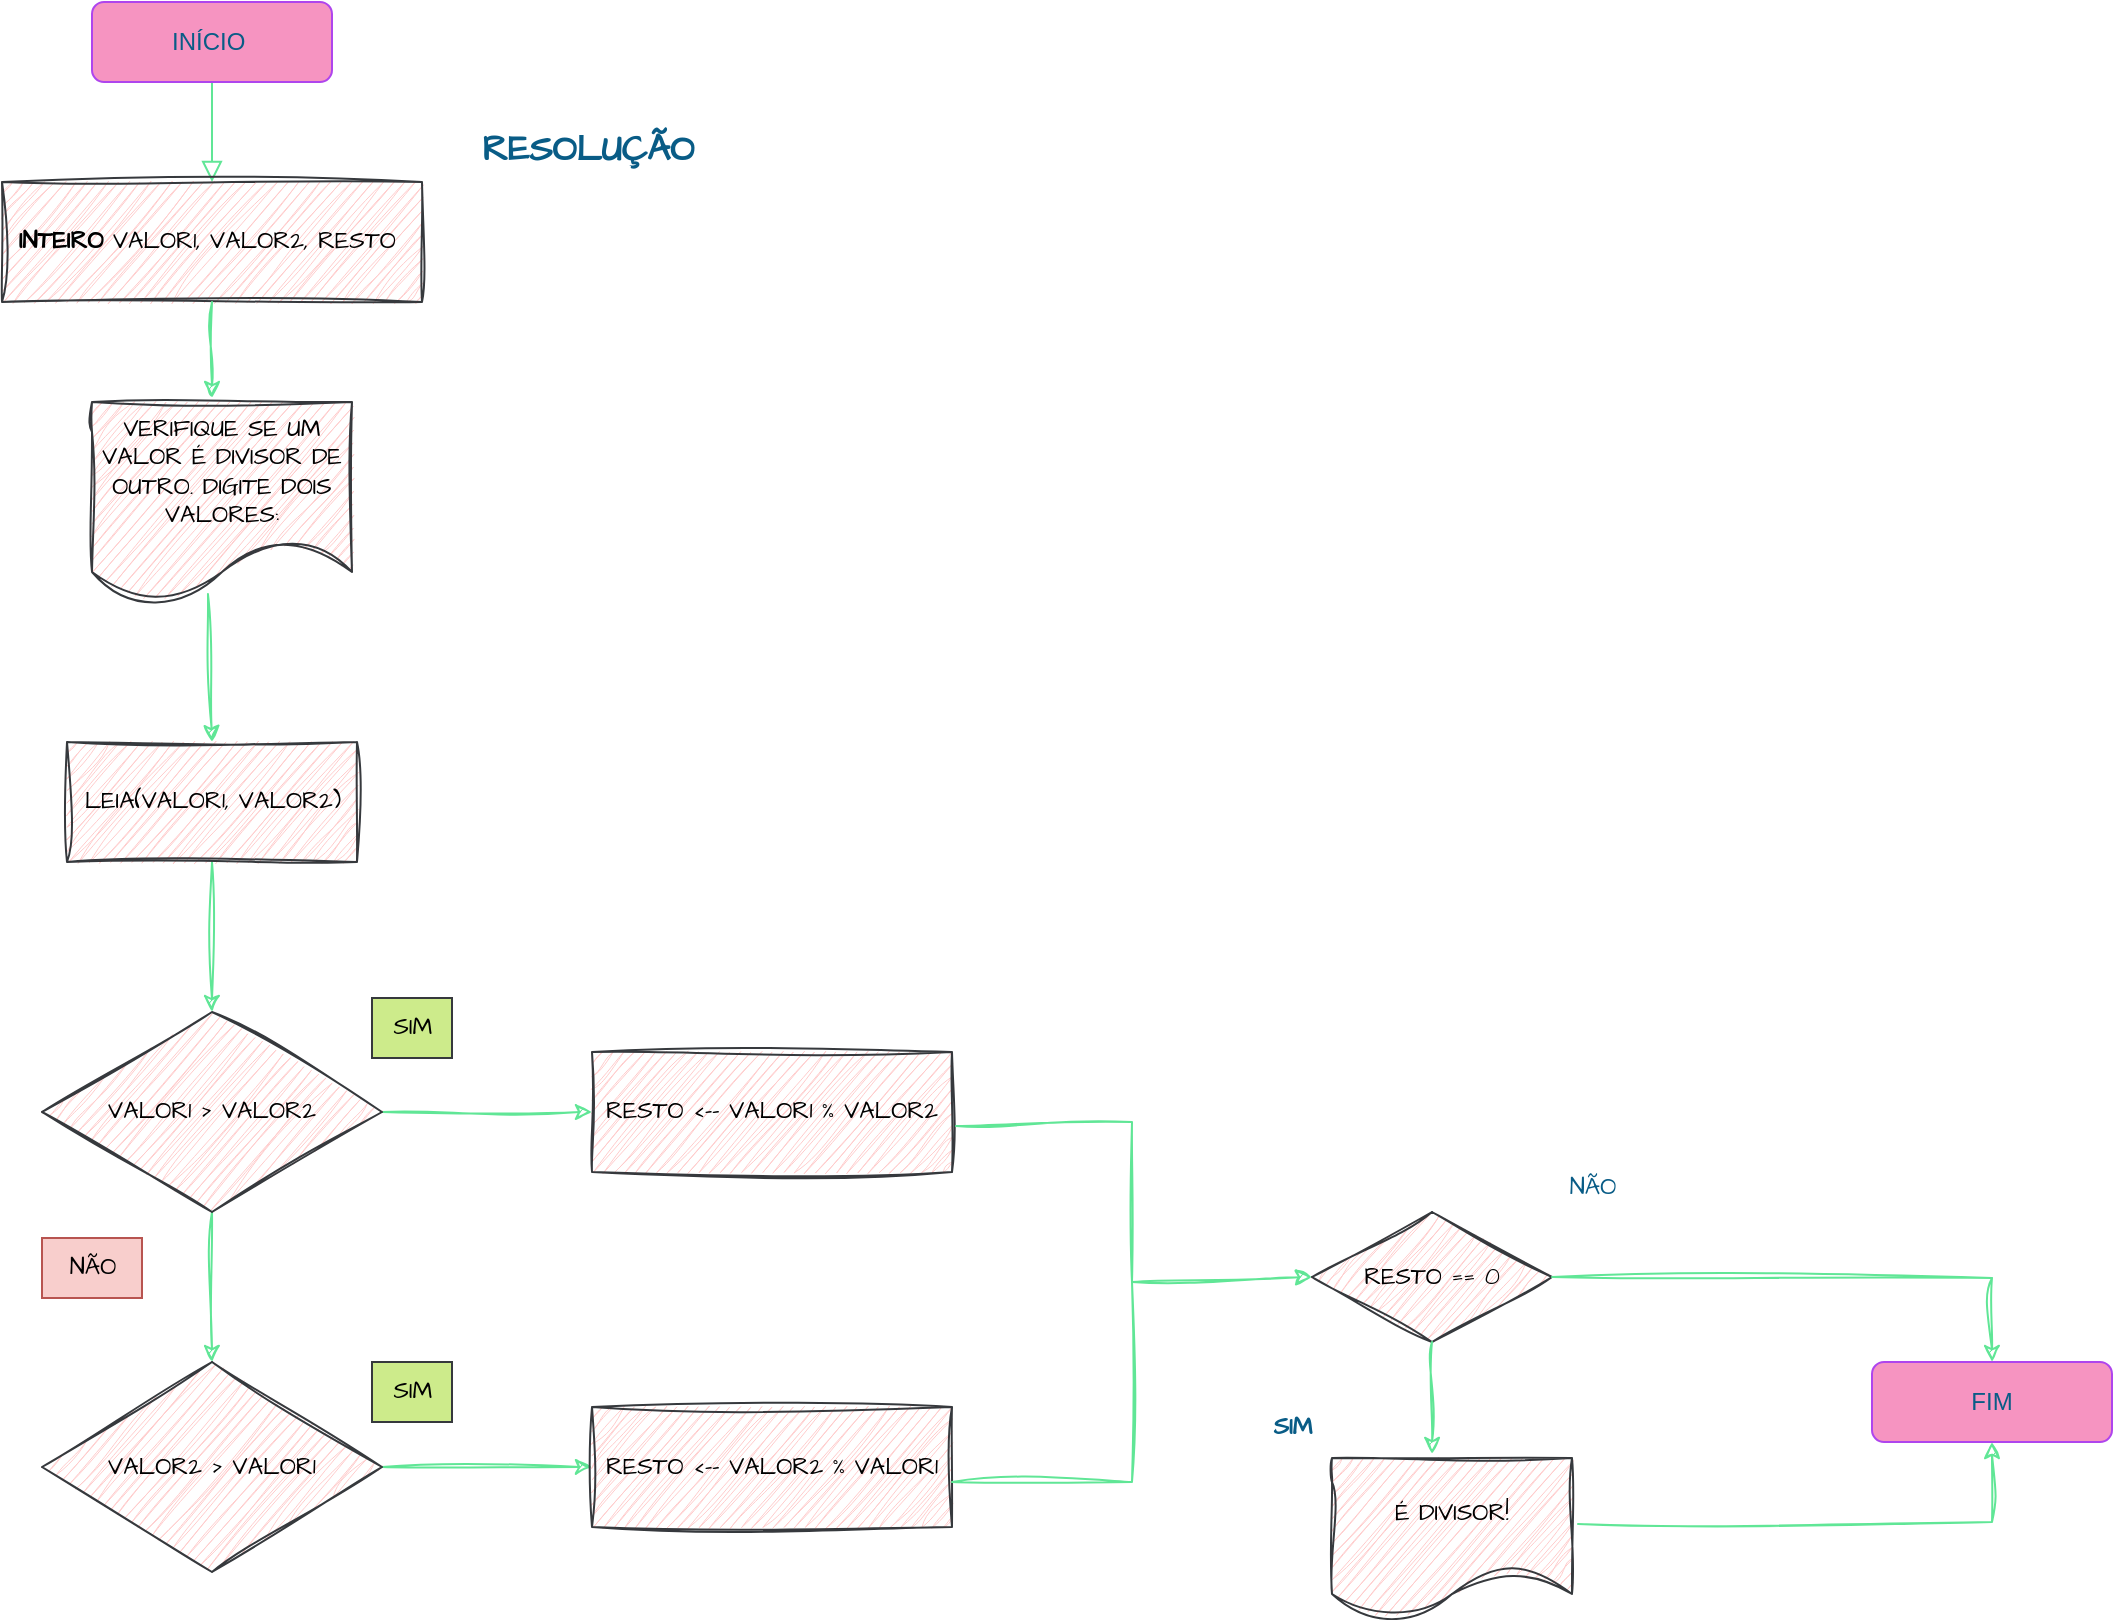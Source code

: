 <mxfile version="24.7.16">
  <diagram id="C5RBs43oDa-KdzZeNtuy" name="Page-1">
    <mxGraphModel dx="1426" dy="781" grid="1" gridSize="10" guides="1" tooltips="1" connect="1" arrows="1" fold="1" page="1" pageScale="1" pageWidth="827" pageHeight="1169" math="0" shadow="0">
      <root>
        <mxCell id="WIyWlLk6GJQsqaUBKTNV-0" />
        <mxCell id="WIyWlLk6GJQsqaUBKTNV-1" parent="WIyWlLk6GJQsqaUBKTNV-0" />
        <mxCell id="WIyWlLk6GJQsqaUBKTNV-2" value="" style="rounded=0;html=1;jettySize=auto;orthogonalLoop=1;fontSize=11;endArrow=block;endFill=0;endSize=8;strokeWidth=1;shadow=0;labelBackgroundColor=none;edgeStyle=orthogonalEdgeStyle;strokeColor=#60E696;fontColor=default;" parent="WIyWlLk6GJQsqaUBKTNV-1" source="WIyWlLk6GJQsqaUBKTNV-3" edge="1">
          <mxGeometry relative="1" as="geometry">
            <mxPoint x="220" y="170" as="targetPoint" />
          </mxGeometry>
        </mxCell>
        <mxCell id="WIyWlLk6GJQsqaUBKTNV-3" value="INÍCIO&amp;nbsp;" style="rounded=1;whiteSpace=wrap;html=1;fontSize=12;glass=0;strokeWidth=1;shadow=0;labelBackgroundColor=none;fillColor=#F694C1;strokeColor=#AF45ED;fontColor=#095C86;" parent="WIyWlLk6GJQsqaUBKTNV-1" vertex="1">
          <mxGeometry x="160" y="80" width="120" height="40" as="geometry" />
        </mxCell>
        <mxCell id="WIyWlLk6GJQsqaUBKTNV-11" value="FIM" style="rounded=1;whiteSpace=wrap;html=1;fontSize=12;glass=0;strokeWidth=1;shadow=0;labelBackgroundColor=none;fillColor=#F694C1;strokeColor=#AF45ED;fontColor=#095C86;" parent="WIyWlLk6GJQsqaUBKTNV-1" vertex="1">
          <mxGeometry x="1050" y="760" width="120" height="40" as="geometry" />
        </mxCell>
        <mxCell id="7Bf5DCgLU5YpKmFM6Oz9-0" value="&lt;b&gt;INTEIRO &lt;/b&gt;VALOR1, VALOR2, RESTO&lt;b&gt;&amp;nbsp;&lt;/b&gt;" style="rounded=0;whiteSpace=wrap;html=1;sketch=1;hachureGap=4;jiggle=2;curveFitting=1;strokeColor=#36393d;fontFamily=Architects Daughter;fontSource=https%3A%2F%2Ffonts.googleapis.com%2Fcss%3Ffamily%3DArchitects%2BDaughter;fillColor=#ffcccc;" vertex="1" parent="WIyWlLk6GJQsqaUBKTNV-1">
          <mxGeometry x="115" y="170" width="210" height="60" as="geometry" />
        </mxCell>
        <mxCell id="7Bf5DCgLU5YpKmFM6Oz9-1" value="VERIFIQUE SE UM VALOR É DIVISOR DE OUTRO. DIGITE DOIS VALORES:" style="shape=document;whiteSpace=wrap;html=1;boundedLbl=1;sketch=1;hachureGap=4;jiggle=2;curveFitting=1;strokeColor=#36393d;fontFamily=Architects Daughter;fontSource=https%3A%2F%2Ffonts.googleapis.com%2Fcss%3Ffamily%3DArchitects%2BDaughter;fillColor=#ffcccc;" vertex="1" parent="WIyWlLk6GJQsqaUBKTNV-1">
          <mxGeometry x="160" y="280" width="130" height="100" as="geometry" />
        </mxCell>
        <mxCell id="7Bf5DCgLU5YpKmFM6Oz9-7" value="" style="endArrow=classic;html=1;rounded=0;sketch=1;hachureGap=4;jiggle=2;curveFitting=1;strokeColor=#60E696;fontFamily=Architects Daughter;fontSource=https%3A%2F%2Ffonts.googleapis.com%2Fcss%3Ffamily%3DArchitects%2BDaughter;fontColor=#095C86;fillColor=#F694C1;exitX=0.5;exitY=1;exitDx=0;exitDy=0;" edge="1" parent="WIyWlLk6GJQsqaUBKTNV-1" source="7Bf5DCgLU5YpKmFM6Oz9-0">
          <mxGeometry width="50" height="50" relative="1" as="geometry">
            <mxPoint x="280" y="320" as="sourcePoint" />
            <mxPoint x="220" y="278" as="targetPoint" />
          </mxGeometry>
        </mxCell>
        <mxCell id="7Bf5DCgLU5YpKmFM6Oz9-14" value="" style="edgeStyle=orthogonalEdgeStyle;rounded=0;sketch=1;hachureGap=4;jiggle=2;curveFitting=1;orthogonalLoop=1;jettySize=auto;html=1;strokeColor=#60E696;fontFamily=Architects Daughter;fontSource=https%3A%2F%2Ffonts.googleapis.com%2Fcss%3Ffamily%3DArchitects%2BDaughter;fontColor=#095C86;fillColor=#F694C1;" edge="1" parent="WIyWlLk6GJQsqaUBKTNV-1" source="7Bf5DCgLU5YpKmFM6Oz9-8" target="7Bf5DCgLU5YpKmFM6Oz9-13">
          <mxGeometry relative="1" as="geometry" />
        </mxCell>
        <mxCell id="7Bf5DCgLU5YpKmFM6Oz9-8" value="LEIA(VALOR1, VALOR2)" style="rounded=0;whiteSpace=wrap;html=1;sketch=1;hachureGap=4;jiggle=2;curveFitting=1;strokeColor=#36393d;fontFamily=Architects Daughter;fontSource=https%3A%2F%2Ffonts.googleapis.com%2Fcss%3Ffamily%3DArchitects%2BDaughter;fillColor=#ffcccc;" vertex="1" parent="WIyWlLk6GJQsqaUBKTNV-1">
          <mxGeometry x="147.5" y="450" width="145" height="60" as="geometry" />
        </mxCell>
        <mxCell id="7Bf5DCgLU5YpKmFM6Oz9-11" value="" style="endArrow=classic;html=1;rounded=0;sketch=1;hachureGap=4;jiggle=2;curveFitting=1;strokeColor=#60E696;fontFamily=Architects Daughter;fontSource=https%3A%2F%2Ffonts.googleapis.com%2Fcss%3Ffamily%3DArchitects%2BDaughter;fontColor=#095C86;fillColor=#F694C1;exitX=0.446;exitY=0.96;exitDx=0;exitDy=0;exitPerimeter=0;entryX=0.5;entryY=0;entryDx=0;entryDy=0;" edge="1" parent="WIyWlLk6GJQsqaUBKTNV-1" source="7Bf5DCgLU5YpKmFM6Oz9-1" target="7Bf5DCgLU5YpKmFM6Oz9-8">
          <mxGeometry width="50" height="50" relative="1" as="geometry">
            <mxPoint x="280" y="320" as="sourcePoint" />
            <mxPoint x="330" y="270" as="targetPoint" />
          </mxGeometry>
        </mxCell>
        <mxCell id="7Bf5DCgLU5YpKmFM6Oz9-17" value="" style="edgeStyle=orthogonalEdgeStyle;rounded=0;sketch=1;hachureGap=4;jiggle=2;curveFitting=1;orthogonalLoop=1;jettySize=auto;html=1;strokeColor=#60E696;fontFamily=Architects Daughter;fontSource=https%3A%2F%2Ffonts.googleapis.com%2Fcss%3Ffamily%3DArchitects%2BDaughter;fontColor=#095C86;fillColor=#F694C1;" edge="1" parent="WIyWlLk6GJQsqaUBKTNV-1" source="7Bf5DCgLU5YpKmFM6Oz9-13" target="7Bf5DCgLU5YpKmFM6Oz9-16">
          <mxGeometry relative="1" as="geometry" />
        </mxCell>
        <mxCell id="7Bf5DCgLU5YpKmFM6Oz9-19" value="" style="edgeStyle=orthogonalEdgeStyle;rounded=0;sketch=1;hachureGap=4;jiggle=2;curveFitting=1;orthogonalLoop=1;jettySize=auto;html=1;strokeColor=#60E696;fontFamily=Architects Daughter;fontSource=https%3A%2F%2Ffonts.googleapis.com%2Fcss%3Ffamily%3DArchitects%2BDaughter;fontColor=#095C86;fillColor=#F694C1;" edge="1" parent="WIyWlLk6GJQsqaUBKTNV-1" source="7Bf5DCgLU5YpKmFM6Oz9-13" target="7Bf5DCgLU5YpKmFM6Oz9-18">
          <mxGeometry relative="1" as="geometry" />
        </mxCell>
        <mxCell id="7Bf5DCgLU5YpKmFM6Oz9-13" value="VALOR1 &amp;gt; VALOR2" style="rhombus;whiteSpace=wrap;html=1;fontFamily=Architects Daughter;fillColor=#ffcccc;strokeColor=#36393d;rounded=0;sketch=1;hachureGap=4;jiggle=2;curveFitting=1;fontSource=https%3A%2F%2Ffonts.googleapis.com%2Fcss%3Ffamily%3DArchitects%2BDaughter;" vertex="1" parent="WIyWlLk6GJQsqaUBKTNV-1">
          <mxGeometry x="135" y="585" width="170" height="100" as="geometry" />
        </mxCell>
        <mxCell id="7Bf5DCgLU5YpKmFM6Oz9-15" value="SIM" style="text;html=1;align=center;verticalAlign=middle;resizable=0;points=[];autosize=1;strokeColor=#36393d;fillColor=#cdeb8b;fontFamily=Architects Daughter;fontSource=https%3A%2F%2Ffonts.googleapis.com%2Fcss%3Ffamily%3DArchitects%2BDaughter;" vertex="1" parent="WIyWlLk6GJQsqaUBKTNV-1">
          <mxGeometry x="300" y="578" width="40" height="30" as="geometry" />
        </mxCell>
        <mxCell id="7Bf5DCgLU5YpKmFM6Oz9-16" value="RESTO &amp;lt;-- VALOR1 % VALOR2" style="whiteSpace=wrap;html=1;fontFamily=Architects Daughter;fillColor=#ffcccc;strokeColor=#36393d;rounded=0;sketch=1;hachureGap=4;jiggle=2;curveFitting=1;fontSource=https%3A%2F%2Ffonts.googleapis.com%2Fcss%3Ffamily%3DArchitects%2BDaughter;" vertex="1" parent="WIyWlLk6GJQsqaUBKTNV-1">
          <mxGeometry x="410" y="605" width="180" height="60" as="geometry" />
        </mxCell>
        <mxCell id="7Bf5DCgLU5YpKmFM6Oz9-22" value="" style="edgeStyle=orthogonalEdgeStyle;rounded=0;sketch=1;hachureGap=4;jiggle=2;curveFitting=1;orthogonalLoop=1;jettySize=auto;html=1;strokeColor=#60E696;fontFamily=Architects Daughter;fontSource=https%3A%2F%2Ffonts.googleapis.com%2Fcss%3Ffamily%3DArchitects%2BDaughter;fontColor=#095C86;fillColor=#F694C1;" edge="1" parent="WIyWlLk6GJQsqaUBKTNV-1" source="7Bf5DCgLU5YpKmFM6Oz9-18" target="7Bf5DCgLU5YpKmFM6Oz9-21">
          <mxGeometry relative="1" as="geometry" />
        </mxCell>
        <mxCell id="7Bf5DCgLU5YpKmFM6Oz9-18" value="VALOR2 &amp;gt; VALOR1" style="rhombus;whiteSpace=wrap;html=1;fontFamily=Architects Daughter;fillColor=#ffcccc;strokeColor=#36393d;rounded=0;sketch=1;hachureGap=4;jiggle=2;curveFitting=1;fontSource=https%3A%2F%2Ffonts.googleapis.com%2Fcss%3Ffamily%3DArchitects%2BDaughter;" vertex="1" parent="WIyWlLk6GJQsqaUBKTNV-1">
          <mxGeometry x="135" y="760" width="170" height="105" as="geometry" />
        </mxCell>
        <mxCell id="7Bf5DCgLU5YpKmFM6Oz9-20" value="NÃO" style="text;html=1;align=center;verticalAlign=middle;resizable=0;points=[];autosize=1;strokeColor=#b85450;fillColor=#f8cecc;fontFamily=Architects Daughter;fontSource=https%3A%2F%2Ffonts.googleapis.com%2Fcss%3Ffamily%3DArchitects%2BDaughter;" vertex="1" parent="WIyWlLk6GJQsqaUBKTNV-1">
          <mxGeometry x="135" y="698" width="50" height="30" as="geometry" />
        </mxCell>
        <mxCell id="7Bf5DCgLU5YpKmFM6Oz9-21" value="RESTO &amp;lt;-- VALOR2 % VALOR1" style="whiteSpace=wrap;html=1;fontFamily=Architects Daughter;fillColor=#ffcccc;strokeColor=#36393d;rounded=0;sketch=1;hachureGap=4;jiggle=2;curveFitting=1;fontSource=https%3A%2F%2Ffonts.googleapis.com%2Fcss%3Ffamily%3DArchitects%2BDaughter;" vertex="1" parent="WIyWlLk6GJQsqaUBKTNV-1">
          <mxGeometry x="410" y="782.5" width="180" height="60" as="geometry" />
        </mxCell>
        <mxCell id="7Bf5DCgLU5YpKmFM6Oz9-23" value="SIM" style="text;html=1;align=center;verticalAlign=middle;resizable=0;points=[];autosize=1;strokeColor=#36393d;fillColor=#cdeb8b;fontFamily=Architects Daughter;fontSource=https%3A%2F%2Ffonts.googleapis.com%2Fcss%3Ffamily%3DArchitects%2BDaughter;" vertex="1" parent="WIyWlLk6GJQsqaUBKTNV-1">
          <mxGeometry x="300" y="760" width="40" height="30" as="geometry" />
        </mxCell>
        <mxCell id="7Bf5DCgLU5YpKmFM6Oz9-24" value="RESTO == 0" style="rhombus;whiteSpace=wrap;html=1;fontFamily=Architects Daughter;fillColor=#ffcccc;strokeColor=#36393d;rounded=0;sketch=1;hachureGap=4;jiggle=2;curveFitting=1;fontSource=https%3A%2F%2Ffonts.googleapis.com%2Fcss%3Ffamily%3DArchitects%2BDaughter;" vertex="1" parent="WIyWlLk6GJQsqaUBKTNV-1">
          <mxGeometry x="770" y="685" width="120" height="65" as="geometry" />
        </mxCell>
        <mxCell id="7Bf5DCgLU5YpKmFM6Oz9-27" value="" style="endArrow=none;html=1;rounded=0;sketch=1;hachureGap=4;jiggle=2;curveFitting=1;strokeColor=#60E696;fontFamily=Architects Daughter;fontSource=https%3A%2F%2Ffonts.googleapis.com%2Fcss%3Ffamily%3DArchitects%2BDaughter;fontColor=#095C86;fillColor=#F694C1;" edge="1" parent="WIyWlLk6GJQsqaUBKTNV-1">
          <mxGeometry width="50" height="50" relative="1" as="geometry">
            <mxPoint x="590" y="820" as="sourcePoint" />
            <mxPoint x="680" y="720" as="targetPoint" />
            <Array as="points">
              <mxPoint x="680" y="820" />
            </Array>
          </mxGeometry>
        </mxCell>
        <mxCell id="7Bf5DCgLU5YpKmFM6Oz9-28" value="" style="endArrow=none;html=1;rounded=0;sketch=1;hachureGap=4;jiggle=2;curveFitting=1;strokeColor=#60E696;fontFamily=Architects Daughter;fontSource=https%3A%2F%2Ffonts.googleapis.com%2Fcss%3Ffamily%3DArchitects%2BDaughter;fontColor=#095C86;fillColor=#F694C1;exitX=1.011;exitY=0.617;exitDx=0;exitDy=0;exitPerimeter=0;" edge="1" parent="WIyWlLk6GJQsqaUBKTNV-1" source="7Bf5DCgLU5YpKmFM6Oz9-16">
          <mxGeometry width="50" height="50" relative="1" as="geometry">
            <mxPoint x="590" y="820" as="sourcePoint" />
            <mxPoint x="680" y="720" as="targetPoint" />
            <Array as="points">
              <mxPoint x="680" y="640" />
            </Array>
          </mxGeometry>
        </mxCell>
        <mxCell id="7Bf5DCgLU5YpKmFM6Oz9-29" value="" style="endArrow=classic;html=1;rounded=0;sketch=1;hachureGap=4;jiggle=2;curveFitting=1;strokeColor=#60E696;fontFamily=Architects Daughter;fontSource=https%3A%2F%2Ffonts.googleapis.com%2Fcss%3Ffamily%3DArchitects%2BDaughter;fontColor=#095C86;fillColor=#F694C1;entryX=0;entryY=0.5;entryDx=0;entryDy=0;" edge="1" parent="WIyWlLk6GJQsqaUBKTNV-1" target="7Bf5DCgLU5YpKmFM6Oz9-24">
          <mxGeometry width="50" height="50" relative="1" as="geometry">
            <mxPoint x="680" y="720" as="sourcePoint" />
            <mxPoint x="640" y="770" as="targetPoint" />
          </mxGeometry>
        </mxCell>
        <mxCell id="7Bf5DCgLU5YpKmFM6Oz9-30" value="NÃO" style="text;html=1;align=center;verticalAlign=middle;resizable=0;points=[];autosize=1;strokeColor=none;fillColor=none;fontFamily=Architects Daughter;fontSource=https%3A%2F%2Ffonts.googleapis.com%2Fcss%3Ffamily%3DArchitects%2BDaughter;fontColor=#095C86;" vertex="1" parent="WIyWlLk6GJQsqaUBKTNV-1">
          <mxGeometry x="885" y="658" width="50" height="30" as="geometry" />
        </mxCell>
        <mxCell id="7Bf5DCgLU5YpKmFM6Oz9-31" value="&lt;b&gt;SIM&lt;/b&gt;" style="text;html=1;align=center;verticalAlign=middle;resizable=0;points=[];autosize=1;strokeColor=none;fillColor=none;fontFamily=Architects Daughter;fontSource=https%3A%2F%2Ffonts.googleapis.com%2Fcss%3Ffamily%3DArchitects%2BDaughter;fontColor=#095C86;" vertex="1" parent="WIyWlLk6GJQsqaUBKTNV-1">
          <mxGeometry x="740" y="778" width="40" height="30" as="geometry" />
        </mxCell>
        <mxCell id="7Bf5DCgLU5YpKmFM6Oz9-32" value="É DIVISOR!" style="shape=document;whiteSpace=wrap;html=1;boundedLbl=1;sketch=1;hachureGap=4;jiggle=2;curveFitting=1;strokeColor=#36393d;fontFamily=Architects Daughter;fontSource=https%3A%2F%2Ffonts.googleapis.com%2Fcss%3Ffamily%3DArchitects%2BDaughter;fillColor=#ffcccc;" vertex="1" parent="WIyWlLk6GJQsqaUBKTNV-1">
          <mxGeometry x="780" y="808" width="120" height="80" as="geometry" />
        </mxCell>
        <mxCell id="7Bf5DCgLU5YpKmFM6Oz9-33" value="" style="endArrow=classic;html=1;rounded=0;sketch=1;hachureGap=4;jiggle=2;curveFitting=1;strokeColor=#60E696;fontFamily=Architects Daughter;fontSource=https%3A%2F%2Ffonts.googleapis.com%2Fcss%3Ffamily%3DArchitects%2BDaughter;fontColor=#095C86;fillColor=#F694C1;exitX=0.5;exitY=1;exitDx=0;exitDy=0;entryX=0.417;entryY=-0.025;entryDx=0;entryDy=0;entryPerimeter=0;" edge="1" parent="WIyWlLk6GJQsqaUBKTNV-1" source="7Bf5DCgLU5YpKmFM6Oz9-24" target="7Bf5DCgLU5YpKmFM6Oz9-32">
          <mxGeometry width="50" height="50" relative="1" as="geometry">
            <mxPoint x="880" y="820" as="sourcePoint" />
            <mxPoint x="930" y="770" as="targetPoint" />
          </mxGeometry>
        </mxCell>
        <mxCell id="7Bf5DCgLU5YpKmFM6Oz9-34" value="" style="endArrow=classic;html=1;rounded=0;sketch=1;hachureGap=4;jiggle=2;curveFitting=1;strokeColor=#60E696;fontFamily=Architects Daughter;fontSource=https%3A%2F%2Ffonts.googleapis.com%2Fcss%3Ffamily%3DArchitects%2BDaughter;fontColor=#095C86;fillColor=#F694C1;exitX=1;exitY=0.5;exitDx=0;exitDy=0;entryX=0.5;entryY=0;entryDx=0;entryDy=0;" edge="1" parent="WIyWlLk6GJQsqaUBKTNV-1" source="7Bf5DCgLU5YpKmFM6Oz9-24" target="WIyWlLk6GJQsqaUBKTNV-11">
          <mxGeometry width="50" height="50" relative="1" as="geometry">
            <mxPoint x="1040" y="830" as="sourcePoint" />
            <mxPoint x="1090" y="780" as="targetPoint" />
            <Array as="points">
              <mxPoint x="1110" y="718" />
            </Array>
          </mxGeometry>
        </mxCell>
        <mxCell id="7Bf5DCgLU5YpKmFM6Oz9-35" value="" style="endArrow=classic;html=1;rounded=0;sketch=1;hachureGap=4;jiggle=2;curveFitting=1;strokeColor=#60E696;fontFamily=Architects Daughter;fontSource=https%3A%2F%2Ffonts.googleapis.com%2Fcss%3Ffamily%3DArchitects%2BDaughter;fontColor=#095C86;fillColor=#F694C1;exitX=1.025;exitY=0.413;exitDx=0;exitDy=0;exitPerimeter=0;entryX=0.5;entryY=1;entryDx=0;entryDy=0;" edge="1" parent="WIyWlLk6GJQsqaUBKTNV-1" source="7Bf5DCgLU5YpKmFM6Oz9-32" target="WIyWlLk6GJQsqaUBKTNV-11">
          <mxGeometry width="50" height="50" relative="1" as="geometry">
            <mxPoint x="1040" y="830" as="sourcePoint" />
            <mxPoint x="1090" y="780" as="targetPoint" />
            <Array as="points">
              <mxPoint x="1110" y="840" />
            </Array>
          </mxGeometry>
        </mxCell>
        <mxCell id="7Bf5DCgLU5YpKmFM6Oz9-36" value="&lt;b&gt;&lt;font style=&quot;font-size: 18px;&quot;&gt;RESOLUÇÃO&lt;/font&gt;&lt;/b&gt;&amp;nbsp;" style="text;html=1;align=center;verticalAlign=middle;resizable=0;points=[];autosize=1;strokeColor=none;fillColor=none;fontFamily=Architects Daughter;fontSource=https%3A%2F%2Ffonts.googleapis.com%2Fcss%3Ffamily%3DArchitects%2BDaughter;fontColor=#095C86;" vertex="1" parent="WIyWlLk6GJQsqaUBKTNV-1">
          <mxGeometry x="345" y="133" width="130" height="40" as="geometry" />
        </mxCell>
      </root>
    </mxGraphModel>
  </diagram>
</mxfile>
